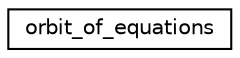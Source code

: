 digraph "Graphical Class Hierarchy"
{
  edge [fontname="Helvetica",fontsize="10",labelfontname="Helvetica",labelfontsize="10"];
  node [fontname="Helvetica",fontsize="10",shape=record];
  rankdir="LR";
  Node0 [label="orbit_of_equations",height=0.2,width=0.4,color="black", fillcolor="white", style="filled",URL="$dd/d23/classorbit__of__equations.html"];
}

